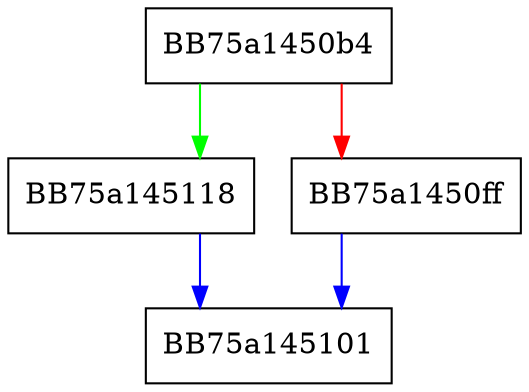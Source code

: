 digraph ReplaceValue {
  node [shape="box"];
  graph [splines=ortho];
  BB75a1450b4 -> BB75a145118 [color="green"];
  BB75a1450b4 -> BB75a1450ff [color="red"];
  BB75a1450ff -> BB75a145101 [color="blue"];
  BB75a145118 -> BB75a145101 [color="blue"];
}